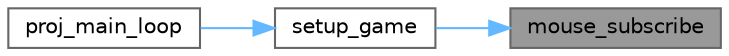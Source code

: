 digraph "mouse_subscribe"
{
 // LATEX_PDF_SIZE
  bgcolor="transparent";
  edge [fontname=Helvetica,fontsize=10,labelfontname=Helvetica,labelfontsize=10];
  node [fontname=Helvetica,fontsize=10,shape=box,height=0.2,width=0.4];
  rankdir="RL";
  Node1 [id="Node000001",label="mouse_subscribe",height=0.2,width=0.4,color="gray40", fillcolor="grey60", style="filled", fontcolor="black",tooltip="Subscribes and enables Mouse interrupts."];
  Node1 -> Node2 [id="edge1_Node000001_Node000002",dir="back",color="steelblue1",style="solid",tooltip=" "];
  Node2 [id="Node000002",label="setup_game",height=0.2,width=0.4,color="grey40", fillcolor="white", style="filled",URL="$main_8c.html#acf53638c4a73e2538b85cfd779995240",tooltip="Sets video mode and subscribes interruptions of all necessary devices."];
  Node2 -> Node3 [id="edge2_Node000002_Node000003",dir="back",color="steelblue1",style="solid",tooltip=" "];
  Node3 [id="Node000003",label="proj_main_loop",height=0.2,width=0.4,color="grey40", fillcolor="white", style="filled",URL="$main_8c.html#a2a16f651eccbd248e1ad3b3b924b143b",tooltip="Main loop of the game."];
}

